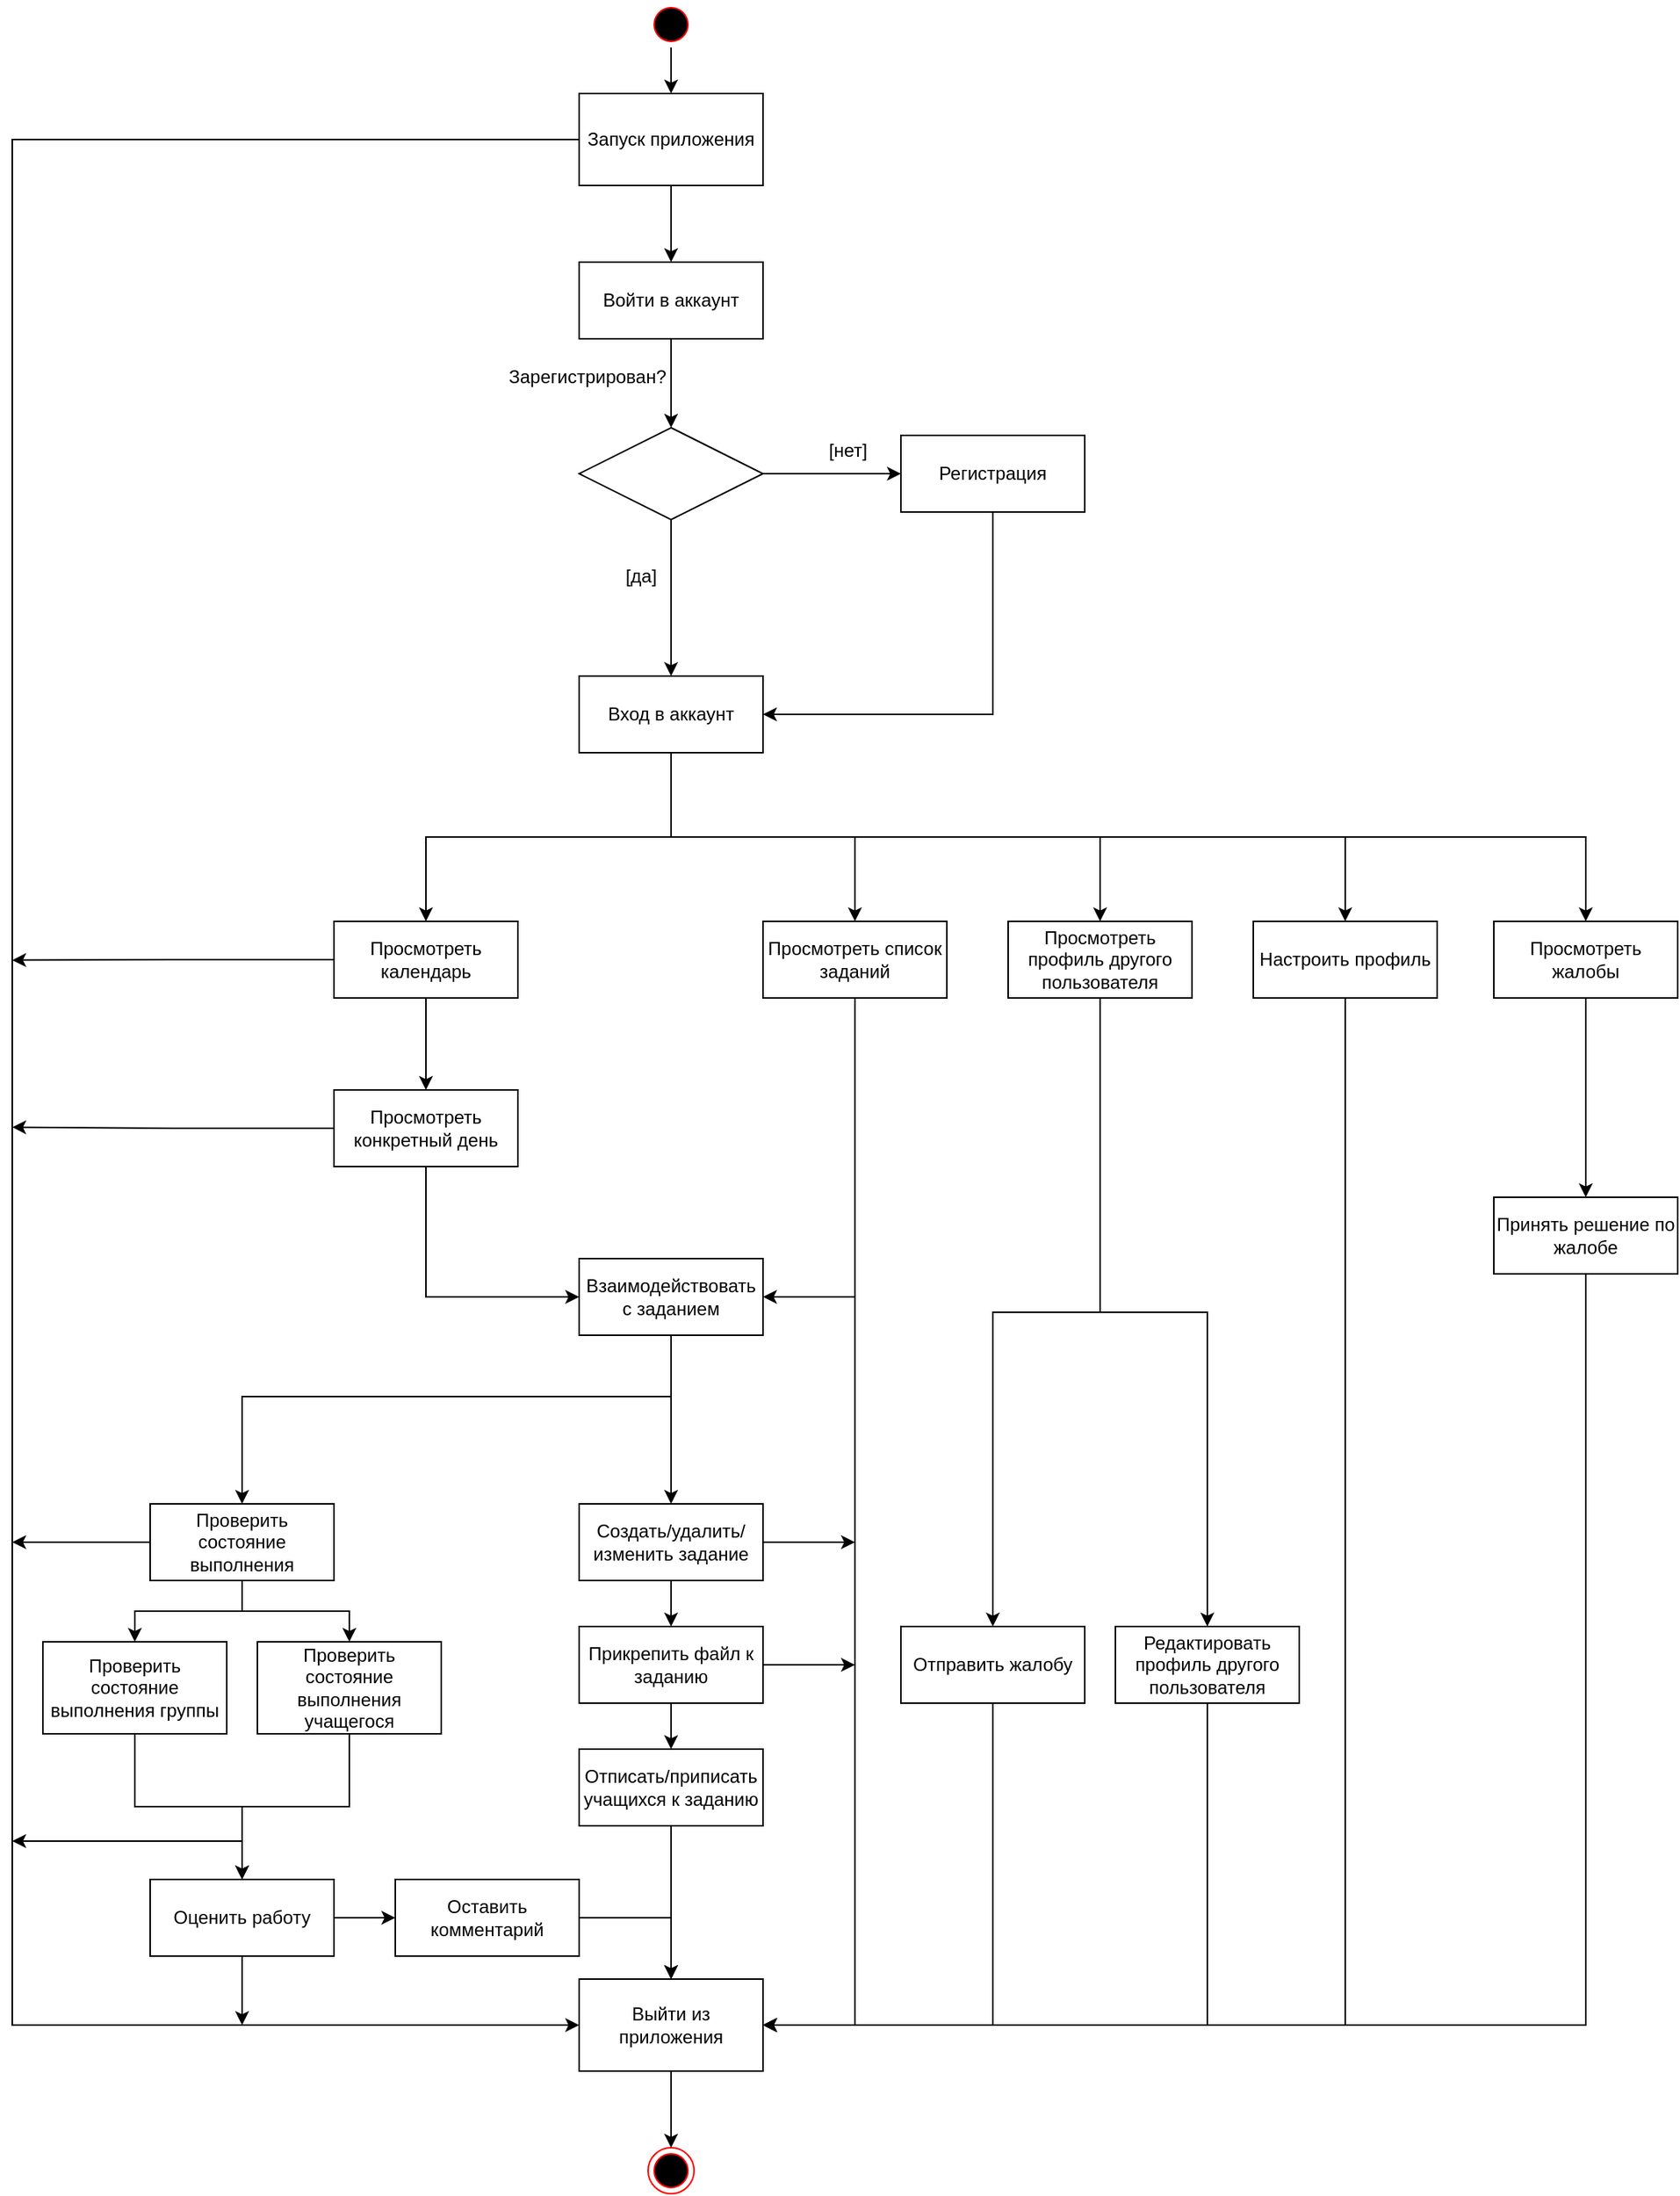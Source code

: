 <mxfile version="24.0.7" type="device">
  <diagram name="Страница 1" id="K_nZ64Utd5DLflTbeKIy">
    <mxGraphModel dx="6492" dy="2045" grid="1" gridSize="10" guides="1" tooltips="1" connect="1" arrows="1" fold="1" page="1" pageScale="1" pageWidth="827" pageHeight="1169" math="0" shadow="0">
      <root>
        <mxCell id="0" />
        <mxCell id="1" parent="0" />
        <mxCell id="NYu8AcVOIsEXXXueLIA_-5" style="edgeStyle=orthogonalEdgeStyle;rounded=0;orthogonalLoop=1;jettySize=auto;html=1;entryX=0;entryY=0.5;entryDx=0;entryDy=0;" parent="1" source="NYu8AcVOIsEXXXueLIA_-7" target="gNkD2l2tRffT2OGlJnD8-1" edge="1">
          <mxGeometry relative="1" as="geometry">
            <mxPoint x="290" y="223" as="targetPoint" />
            <Array as="points">
              <mxPoint x="-140" y="90" />
              <mxPoint x="-140" y="1320" />
            </Array>
          </mxGeometry>
        </mxCell>
        <mxCell id="oowMZ_tj7tG44vQV4qfk-1" style="edgeStyle=orthogonalEdgeStyle;rounded=0;orthogonalLoop=1;jettySize=auto;html=1;exitX=0.5;exitY=1;exitDx=0;exitDy=0;entryX=0.5;entryY=0;entryDx=0;entryDy=0;" parent="1" source="NYu8AcVOIsEXXXueLIA_-7" target="NYu8AcVOIsEXXXueLIA_-10" edge="1">
          <mxGeometry relative="1" as="geometry" />
        </mxCell>
        <mxCell id="NYu8AcVOIsEXXXueLIA_-7" value="Запуск приложения" style="rounded=0;whiteSpace=wrap;html=1;" parent="1" vertex="1">
          <mxGeometry x="230" y="60" width="120" height="60" as="geometry" />
        </mxCell>
        <mxCell id="oowMZ_tj7tG44vQV4qfk-4" style="edgeStyle=orthogonalEdgeStyle;rounded=0;orthogonalLoop=1;jettySize=auto;html=1;exitX=0.5;exitY=1;exitDx=0;exitDy=0;entryX=0.5;entryY=0;entryDx=0;entryDy=0;" parent="1" source="NYu8AcVOIsEXXXueLIA_-10" target="oowMZ_tj7tG44vQV4qfk-2" edge="1">
          <mxGeometry relative="1" as="geometry" />
        </mxCell>
        <mxCell id="NYu8AcVOIsEXXXueLIA_-10" value="Войти в аккаунт" style="html=1;whiteSpace=wrap;" parent="1" vertex="1">
          <mxGeometry x="230" y="170" width="120" height="50" as="geometry" />
        </mxCell>
        <mxCell id="NYu8AcVOIsEXXXueLIA_-18" value="" style="ellipse;html=1;shape=endState;fillColor=#000000;strokeColor=#ff0000;" parent="1" vertex="1">
          <mxGeometry x="275" y="1400" width="30" height="30" as="geometry" />
        </mxCell>
        <mxCell id="oowMZ_tj7tG44vQV4qfk-10" style="edgeStyle=orthogonalEdgeStyle;rounded=0;orthogonalLoop=1;jettySize=auto;html=1;exitX=0.5;exitY=1;exitDx=0;exitDy=0;entryX=1;entryY=0.5;entryDx=0;entryDy=0;" parent="1" source="NYu8AcVOIsEXXXueLIA_-22" target="oowMZ_tj7tG44vQV4qfk-9" edge="1">
          <mxGeometry relative="1" as="geometry" />
        </mxCell>
        <mxCell id="NYu8AcVOIsEXXXueLIA_-22" value="Регистрация" style="whiteSpace=wrap;html=1;fillColor=rgb(255, 255, 255);strokeColor=rgb(0, 0, 0);fontColor=rgb(0, 0, 0);" parent="1" vertex="1">
          <mxGeometry x="440" y="283" width="120" height="50" as="geometry" />
        </mxCell>
        <mxCell id="NYu8AcVOIsEXXXueLIA_-25" style="edgeStyle=orthogonalEdgeStyle;rounded=0;orthogonalLoop=1;jettySize=auto;html=1;entryX=0.5;entryY=0;entryDx=0;entryDy=0;" parent="1" source="NYu8AcVOIsEXXXueLIA_-26" target="NYu8AcVOIsEXXXueLIA_-7" edge="1">
          <mxGeometry relative="1" as="geometry" />
        </mxCell>
        <mxCell id="NYu8AcVOIsEXXXueLIA_-26" value="" style="ellipse;html=1;shape=startState;fillColor=#000000;strokeColor=#ff0000;" parent="1" vertex="1">
          <mxGeometry x="275" width="30" height="30" as="geometry" />
        </mxCell>
        <mxCell id="gNkD2l2tRffT2OGlJnD8-4" style="edgeStyle=orthogonalEdgeStyle;rounded=0;orthogonalLoop=1;jettySize=auto;html=1;entryX=0.5;entryY=0;entryDx=0;entryDy=0;" parent="1" source="gNkD2l2tRffT2OGlJnD8-1" target="NYu8AcVOIsEXXXueLIA_-18" edge="1">
          <mxGeometry relative="1" as="geometry" />
        </mxCell>
        <mxCell id="gNkD2l2tRffT2OGlJnD8-1" value="Выйти из приложения" style="rounded=0;whiteSpace=wrap;html=1;" parent="1" vertex="1">
          <mxGeometry x="230" y="1290" width="120" height="60" as="geometry" />
        </mxCell>
        <mxCell id="oowMZ_tj7tG44vQV4qfk-5" style="edgeStyle=orthogonalEdgeStyle;rounded=0;orthogonalLoop=1;jettySize=auto;html=1;exitX=0.5;exitY=1;exitDx=0;exitDy=0;entryX=0.5;entryY=0;entryDx=0;entryDy=0;" parent="1" source="oowMZ_tj7tG44vQV4qfk-2" target="oowMZ_tj7tG44vQV4qfk-9" edge="1">
          <mxGeometry relative="1" as="geometry">
            <mxPoint x="289.957" y="420" as="targetPoint" />
          </mxGeometry>
        </mxCell>
        <mxCell id="oowMZ_tj7tG44vQV4qfk-6" style="edgeStyle=orthogonalEdgeStyle;rounded=0;orthogonalLoop=1;jettySize=auto;html=1;exitX=1;exitY=0.5;exitDx=0;exitDy=0;entryX=0;entryY=0.5;entryDx=0;entryDy=0;" parent="1" source="oowMZ_tj7tG44vQV4qfk-2" target="NYu8AcVOIsEXXXueLIA_-22" edge="1">
          <mxGeometry relative="1" as="geometry">
            <mxPoint x="440" y="308" as="targetPoint" />
          </mxGeometry>
        </mxCell>
        <mxCell id="oowMZ_tj7tG44vQV4qfk-2" value="" style="rhombus;whiteSpace=wrap;html=1;" parent="1" vertex="1">
          <mxGeometry x="230" y="278" width="120" height="60" as="geometry" />
        </mxCell>
        <mxCell id="oowMZ_tj7tG44vQV4qfk-3" value="Зарегистрирован?" style="text;html=1;align=center;verticalAlign=middle;resizable=0;points=[];autosize=1;strokeColor=none;fillColor=none;" parent="1" vertex="1">
          <mxGeometry x="170" y="230" width="130" height="30" as="geometry" />
        </mxCell>
        <mxCell id="oowMZ_tj7tG44vQV4qfk-7" value="[нет]" style="text;html=1;align=center;verticalAlign=middle;resizable=0;points=[];autosize=1;strokeColor=none;fillColor=none;" parent="1" vertex="1">
          <mxGeometry x="380" y="278" width="50" height="30" as="geometry" />
        </mxCell>
        <mxCell id="oowMZ_tj7tG44vQV4qfk-8" value="[да]" style="text;html=1;align=center;verticalAlign=middle;resizable=0;points=[];autosize=1;strokeColor=none;fillColor=none;" parent="1" vertex="1">
          <mxGeometry x="250" y="360" width="40" height="30" as="geometry" />
        </mxCell>
        <mxCell id="oowMZ_tj7tG44vQV4qfk-16" style="edgeStyle=orthogonalEdgeStyle;rounded=0;orthogonalLoop=1;jettySize=auto;html=1;exitX=0.5;exitY=1;exitDx=0;exitDy=0;" parent="1" source="oowMZ_tj7tG44vQV4qfk-9" target="oowMZ_tj7tG44vQV4qfk-15" edge="1">
          <mxGeometry relative="1" as="geometry">
            <Array as="points">
              <mxPoint x="290" y="545" />
              <mxPoint x="130" y="545" />
            </Array>
          </mxGeometry>
        </mxCell>
        <mxCell id="oowMZ_tj7tG44vQV4qfk-23" style="edgeStyle=orthogonalEdgeStyle;rounded=0;orthogonalLoop=1;jettySize=auto;html=1;exitX=0.5;exitY=1;exitDx=0;exitDy=0;" parent="1" source="oowMZ_tj7tG44vQV4qfk-9" target="oowMZ_tj7tG44vQV4qfk-22" edge="1">
          <mxGeometry relative="1" as="geometry" />
        </mxCell>
        <mxCell id="oowMZ_tj7tG44vQV4qfk-26" style="edgeStyle=orthogonalEdgeStyle;rounded=0;orthogonalLoop=1;jettySize=auto;html=1;exitX=0.5;exitY=1;exitDx=0;exitDy=0;entryX=0.5;entryY=0;entryDx=0;entryDy=0;" parent="1" source="oowMZ_tj7tG44vQV4qfk-9" target="oowMZ_tj7tG44vQV4qfk-25" edge="1">
          <mxGeometry relative="1" as="geometry" />
        </mxCell>
        <mxCell id="oowMZ_tj7tG44vQV4qfk-37" style="edgeStyle=orthogonalEdgeStyle;rounded=0;orthogonalLoop=1;jettySize=auto;html=1;exitX=0.5;exitY=1;exitDx=0;exitDy=0;entryX=0.5;entryY=0;entryDx=0;entryDy=0;" parent="1" source="oowMZ_tj7tG44vQV4qfk-9" target="oowMZ_tj7tG44vQV4qfk-11" edge="1">
          <mxGeometry relative="1" as="geometry" />
        </mxCell>
        <mxCell id="nB6TBfiAH5faNS5aOa4k-2" style="edgeStyle=orthogonalEdgeStyle;rounded=0;orthogonalLoop=1;jettySize=auto;html=1;exitX=0.5;exitY=1;exitDx=0;exitDy=0;entryX=0.5;entryY=0;entryDx=0;entryDy=0;" edge="1" parent="1" source="oowMZ_tj7tG44vQV4qfk-9" target="nB6TBfiAH5faNS5aOa4k-1">
          <mxGeometry relative="1" as="geometry" />
        </mxCell>
        <mxCell id="oowMZ_tj7tG44vQV4qfk-9" value="Вход в аккаунт" style="whiteSpace=wrap;html=1;fillColor=rgb(255, 255, 255);strokeColor=rgb(0, 0, 0);fontColor=rgb(0, 0, 0);" parent="1" vertex="1">
          <mxGeometry x="230" y="440" width="120" height="50" as="geometry" />
        </mxCell>
        <mxCell id="oowMZ_tj7tG44vQV4qfk-38" style="edgeStyle=orthogonalEdgeStyle;rounded=0;orthogonalLoop=1;jettySize=auto;html=1;exitX=0.5;exitY=1;exitDx=0;exitDy=0;entryX=1;entryY=0.5;entryDx=0;entryDy=0;" parent="1" source="oowMZ_tj7tG44vQV4qfk-11" target="gNkD2l2tRffT2OGlJnD8-1" edge="1">
          <mxGeometry relative="1" as="geometry" />
        </mxCell>
        <mxCell id="oowMZ_tj7tG44vQV4qfk-11" value="Настроить профиль" style="whiteSpace=wrap;html=1;fillColor=rgb(255, 255, 255);strokeColor=rgb(0, 0, 0);fontColor=rgb(0, 0, 0);" parent="1" vertex="1">
          <mxGeometry x="670" y="600" width="120" height="50" as="geometry" />
        </mxCell>
        <mxCell id="oowMZ_tj7tG44vQV4qfk-18" style="edgeStyle=orthogonalEdgeStyle;rounded=0;orthogonalLoop=1;jettySize=auto;html=1;exitX=0.5;exitY=1;exitDx=0;exitDy=0;entryX=0.5;entryY=0;entryDx=0;entryDy=0;" parent="1" source="oowMZ_tj7tG44vQV4qfk-15" target="oowMZ_tj7tG44vQV4qfk-17" edge="1">
          <mxGeometry relative="1" as="geometry" />
        </mxCell>
        <mxCell id="oowMZ_tj7tG44vQV4qfk-30" style="edgeStyle=orthogonalEdgeStyle;rounded=0;orthogonalLoop=1;jettySize=auto;html=1;exitX=0;exitY=0.5;exitDx=0;exitDy=0;" parent="1" source="oowMZ_tj7tG44vQV4qfk-15" edge="1">
          <mxGeometry relative="1" as="geometry">
            <mxPoint x="-140.0" y="625.316" as="targetPoint" />
          </mxGeometry>
        </mxCell>
        <mxCell id="oowMZ_tj7tG44vQV4qfk-15" value="Просмотреть календарь" style="whiteSpace=wrap;html=1;fillColor=rgb(255, 255, 255);strokeColor=rgb(0, 0, 0);fontColor=rgb(0, 0, 0);" parent="1" vertex="1">
          <mxGeometry x="70" y="600" width="120" height="50" as="geometry" />
        </mxCell>
        <mxCell id="oowMZ_tj7tG44vQV4qfk-20" style="edgeStyle=orthogonalEdgeStyle;rounded=0;orthogonalLoop=1;jettySize=auto;html=1;exitX=0.5;exitY=1;exitDx=0;exitDy=0;entryX=0;entryY=0.5;entryDx=0;entryDy=0;" parent="1" source="oowMZ_tj7tG44vQV4qfk-17" target="oowMZ_tj7tG44vQV4qfk-19" edge="1">
          <mxGeometry relative="1" as="geometry" />
        </mxCell>
        <mxCell id="oowMZ_tj7tG44vQV4qfk-35" style="edgeStyle=orthogonalEdgeStyle;rounded=0;orthogonalLoop=1;jettySize=auto;html=1;exitX=0;exitY=0.5;exitDx=0;exitDy=0;" parent="1" source="oowMZ_tj7tG44vQV4qfk-17" edge="1">
          <mxGeometry relative="1" as="geometry">
            <mxPoint x="-140" y="734.308" as="targetPoint" />
          </mxGeometry>
        </mxCell>
        <mxCell id="oowMZ_tj7tG44vQV4qfk-17" value="Просмотреть конкретный день" style="whiteSpace=wrap;html=1;fillColor=rgb(255, 255, 255);strokeColor=rgb(0, 0, 0);fontColor=rgb(0, 0, 0);" parent="1" vertex="1">
          <mxGeometry x="70" y="710" width="120" height="50" as="geometry" />
        </mxCell>
        <mxCell id="ACUeKVoIydhBSOfqzN04-4" style="edgeStyle=orthogonalEdgeStyle;rounded=0;orthogonalLoop=1;jettySize=auto;html=1;exitX=0.5;exitY=1;exitDx=0;exitDy=0;entryX=0.5;entryY=0;entryDx=0;entryDy=0;" parent="1" source="oowMZ_tj7tG44vQV4qfk-19" target="ACUeKVoIydhBSOfqzN04-1" edge="1">
          <mxGeometry relative="1" as="geometry">
            <Array as="points">
              <mxPoint x="290" y="910" />
              <mxPoint x="10" y="910" />
            </Array>
          </mxGeometry>
        </mxCell>
        <mxCell id="328L3U_uDW9QNKm-tvZJ-3" style="edgeStyle=orthogonalEdgeStyle;rounded=0;orthogonalLoop=1;jettySize=auto;html=1;exitX=0.5;exitY=1;exitDx=0;exitDy=0;entryX=0.5;entryY=0;entryDx=0;entryDy=0;" parent="1" source="oowMZ_tj7tG44vQV4qfk-19" target="328L3U_uDW9QNKm-tvZJ-2" edge="1">
          <mxGeometry relative="1" as="geometry" />
        </mxCell>
        <mxCell id="oowMZ_tj7tG44vQV4qfk-19" value="Взаимодействовать с заданием" style="whiteSpace=wrap;html=1;fillColor=rgb(255, 255, 255);strokeColor=rgb(0, 0, 0);fontColor=rgb(0, 0, 0);" parent="1" vertex="1">
          <mxGeometry x="230" y="820" width="120" height="50" as="geometry" />
        </mxCell>
        <mxCell id="oowMZ_tj7tG44vQV4qfk-24" style="edgeStyle=orthogonalEdgeStyle;rounded=0;orthogonalLoop=1;jettySize=auto;html=1;exitX=0.5;exitY=1;exitDx=0;exitDy=0;entryX=1;entryY=0.5;entryDx=0;entryDy=0;" parent="1" source="oowMZ_tj7tG44vQV4qfk-22" target="oowMZ_tj7tG44vQV4qfk-19" edge="1">
          <mxGeometry relative="1" as="geometry" />
        </mxCell>
        <mxCell id="oowMZ_tj7tG44vQV4qfk-33" style="edgeStyle=orthogonalEdgeStyle;rounded=0;orthogonalLoop=1;jettySize=auto;html=1;exitX=0.5;exitY=1;exitDx=0;exitDy=0;entryX=1;entryY=0.5;entryDx=0;entryDy=0;" parent="1" source="oowMZ_tj7tG44vQV4qfk-22" target="gNkD2l2tRffT2OGlJnD8-1" edge="1">
          <mxGeometry relative="1" as="geometry" />
        </mxCell>
        <mxCell id="oowMZ_tj7tG44vQV4qfk-22" value="Просмотреть список заданий" style="whiteSpace=wrap;html=1;fillColor=rgb(255, 255, 255);strokeColor=rgb(0, 0, 0);fontColor=rgb(0, 0, 0);" parent="1" vertex="1">
          <mxGeometry x="350" y="600" width="120" height="50" as="geometry" />
        </mxCell>
        <mxCell id="oowMZ_tj7tG44vQV4qfk-29" style="edgeStyle=orthogonalEdgeStyle;rounded=0;orthogonalLoop=1;jettySize=auto;html=1;exitX=0.5;exitY=1;exitDx=0;exitDy=0;entryX=0.5;entryY=0;entryDx=0;entryDy=0;" parent="1" source="oowMZ_tj7tG44vQV4qfk-25" target="oowMZ_tj7tG44vQV4qfk-28" edge="1">
          <mxGeometry relative="1" as="geometry" />
        </mxCell>
        <mxCell id="nB6TBfiAH5faNS5aOa4k-7" style="edgeStyle=orthogonalEdgeStyle;rounded=0;orthogonalLoop=1;jettySize=auto;html=1;exitX=0.5;exitY=1;exitDx=0;exitDy=0;entryX=0.5;entryY=0;entryDx=0;entryDy=0;" edge="1" parent="1" source="oowMZ_tj7tG44vQV4qfk-25" target="nB6TBfiAH5faNS5aOa4k-6">
          <mxGeometry relative="1" as="geometry" />
        </mxCell>
        <mxCell id="oowMZ_tj7tG44vQV4qfk-25" value="Просмотреть профиль другого пользователя" style="whiteSpace=wrap;html=1;fillColor=rgb(255, 255, 255);strokeColor=rgb(0, 0, 0);fontColor=rgb(0, 0, 0);" parent="1" vertex="1">
          <mxGeometry x="510" y="600" width="120" height="50" as="geometry" />
        </mxCell>
        <mxCell id="nB6TBfiAH5faNS5aOa4k-10" style="edgeStyle=orthogonalEdgeStyle;rounded=0;orthogonalLoop=1;jettySize=auto;html=1;exitX=0.5;exitY=1;exitDx=0;exitDy=0;entryX=1;entryY=0.5;entryDx=0;entryDy=0;" edge="1" parent="1" source="oowMZ_tj7tG44vQV4qfk-28" target="gNkD2l2tRffT2OGlJnD8-1">
          <mxGeometry relative="1" as="geometry" />
        </mxCell>
        <mxCell id="oowMZ_tj7tG44vQV4qfk-28" value="Отправить жалобу" style="whiteSpace=wrap;html=1;fillColor=rgb(255, 255, 255);strokeColor=rgb(0, 0, 0);fontColor=rgb(0, 0, 0);" parent="1" vertex="1">
          <mxGeometry x="440" y="1060" width="120" height="50" as="geometry" />
        </mxCell>
        <mxCell id="328L3U_uDW9QNKm-tvZJ-17" style="edgeStyle=orthogonalEdgeStyle;rounded=0;orthogonalLoop=1;jettySize=auto;html=1;exitX=0.5;exitY=1;exitDx=0;exitDy=0;entryX=0.5;entryY=0;entryDx=0;entryDy=0;" parent="1" source="ACUeKVoIydhBSOfqzN04-1" target="328L3U_uDW9QNKm-tvZJ-14" edge="1">
          <mxGeometry relative="1" as="geometry" />
        </mxCell>
        <mxCell id="328L3U_uDW9QNKm-tvZJ-18" style="edgeStyle=orthogonalEdgeStyle;rounded=0;orthogonalLoop=1;jettySize=auto;html=1;exitX=0.5;exitY=1;exitDx=0;exitDy=0;entryX=0.5;entryY=0;entryDx=0;entryDy=0;" parent="1" source="ACUeKVoIydhBSOfqzN04-1" target="328L3U_uDW9QNKm-tvZJ-15" edge="1">
          <mxGeometry relative="1" as="geometry" />
        </mxCell>
        <mxCell id="328L3U_uDW9QNKm-tvZJ-27" style="edgeStyle=orthogonalEdgeStyle;rounded=0;orthogonalLoop=1;jettySize=auto;html=1;exitX=0;exitY=0.5;exitDx=0;exitDy=0;" parent="1" source="ACUeKVoIydhBSOfqzN04-1" edge="1">
          <mxGeometry relative="1" as="geometry">
            <mxPoint x="-140" y="1005" as="targetPoint" />
          </mxGeometry>
        </mxCell>
        <mxCell id="ACUeKVoIydhBSOfqzN04-1" value="Проверить состояние выполнения" style="whiteSpace=wrap;html=1;fillColor=rgb(255, 255, 255);strokeColor=rgb(0, 0, 0);fontColor=rgb(0, 0, 0);" parent="1" vertex="1">
          <mxGeometry x="-50" y="980" width="120" height="50" as="geometry" />
        </mxCell>
        <mxCell id="328L3U_uDW9QNKm-tvZJ-8" style="edgeStyle=orthogonalEdgeStyle;rounded=0;orthogonalLoop=1;jettySize=auto;html=1;exitX=0.5;exitY=1;exitDx=0;exitDy=0;entryX=0.5;entryY=0;entryDx=0;entryDy=0;" parent="1" source="328L3U_uDW9QNKm-tvZJ-2" target="328L3U_uDW9QNKm-tvZJ-6" edge="1">
          <mxGeometry relative="1" as="geometry" />
        </mxCell>
        <mxCell id="328L3U_uDW9QNKm-tvZJ-29" style="edgeStyle=orthogonalEdgeStyle;rounded=0;orthogonalLoop=1;jettySize=auto;html=1;exitX=1;exitY=0.5;exitDx=0;exitDy=0;" parent="1" source="328L3U_uDW9QNKm-tvZJ-2" edge="1">
          <mxGeometry relative="1" as="geometry">
            <mxPoint x="410" y="1005" as="targetPoint" />
          </mxGeometry>
        </mxCell>
        <mxCell id="328L3U_uDW9QNKm-tvZJ-2" value="Создать/удалить/изменить задание" style="whiteSpace=wrap;html=1;fillColor=rgb(255, 255, 255);strokeColor=rgb(0, 0, 0);fontColor=rgb(0, 0, 0);" parent="1" vertex="1">
          <mxGeometry x="230" y="980" width="120" height="50" as="geometry" />
        </mxCell>
        <mxCell id="328L3U_uDW9QNKm-tvZJ-9" style="edgeStyle=orthogonalEdgeStyle;rounded=0;orthogonalLoop=1;jettySize=auto;html=1;exitX=0.5;exitY=1;exitDx=0;exitDy=0;entryX=0.5;entryY=0;entryDx=0;entryDy=0;" parent="1" source="328L3U_uDW9QNKm-tvZJ-6" target="328L3U_uDW9QNKm-tvZJ-5" edge="1">
          <mxGeometry relative="1" as="geometry" />
        </mxCell>
        <mxCell id="328L3U_uDW9QNKm-tvZJ-30" style="edgeStyle=orthogonalEdgeStyle;rounded=0;orthogonalLoop=1;jettySize=auto;html=1;exitX=1;exitY=0.5;exitDx=0;exitDy=0;" parent="1" source="328L3U_uDW9QNKm-tvZJ-6" edge="1">
          <mxGeometry relative="1" as="geometry">
            <mxPoint x="410" y="1085" as="targetPoint" />
          </mxGeometry>
        </mxCell>
        <mxCell id="328L3U_uDW9QNKm-tvZJ-6" value="Прикрепить файл к заданию" style="whiteSpace=wrap;html=1;fillColor=rgb(255, 255, 255);strokeColor=rgb(0, 0, 0);fontColor=rgb(0, 0, 0);" parent="1" vertex="1">
          <mxGeometry x="230" y="1060" width="120" height="50" as="geometry" />
        </mxCell>
        <mxCell id="328L3U_uDW9QNKm-tvZJ-10" style="edgeStyle=orthogonalEdgeStyle;rounded=0;orthogonalLoop=1;jettySize=auto;html=1;exitX=0.5;exitY=1;exitDx=0;exitDy=0;entryX=0.5;entryY=0;entryDx=0;entryDy=0;" parent="1" source="328L3U_uDW9QNKm-tvZJ-5" target="gNkD2l2tRffT2OGlJnD8-1" edge="1">
          <mxGeometry relative="1" as="geometry" />
        </mxCell>
        <mxCell id="328L3U_uDW9QNKm-tvZJ-5" value="Отписать/приписать учащихся к заданию" style="whiteSpace=wrap;html=1;fillColor=rgb(255, 255, 255);strokeColor=rgb(0, 0, 0);fontColor=rgb(0, 0, 0);" parent="1" vertex="1">
          <mxGeometry x="230" y="1140" width="120" height="50" as="geometry" />
        </mxCell>
        <mxCell id="328L3U_uDW9QNKm-tvZJ-19" style="edgeStyle=orthogonalEdgeStyle;rounded=0;orthogonalLoop=1;jettySize=auto;html=1;exitX=0.5;exitY=1;exitDx=0;exitDy=0;entryX=0.5;entryY=0;entryDx=0;entryDy=0;" parent="1" source="328L3U_uDW9QNKm-tvZJ-14" target="328L3U_uDW9QNKm-tvZJ-16" edge="1">
          <mxGeometry relative="1" as="geometry" />
        </mxCell>
        <mxCell id="328L3U_uDW9QNKm-tvZJ-14" value="Проверить состояние выполнения группы" style="whiteSpace=wrap;html=1;fillColor=rgb(255, 255, 255);strokeColor=rgb(0, 0, 0);fontColor=rgb(0, 0, 0);" parent="1" vertex="1">
          <mxGeometry x="-120" y="1070" width="120" height="60" as="geometry" />
        </mxCell>
        <mxCell id="328L3U_uDW9QNKm-tvZJ-20" style="edgeStyle=orthogonalEdgeStyle;rounded=0;orthogonalLoop=1;jettySize=auto;html=1;exitX=0.5;exitY=1;exitDx=0;exitDy=0;entryX=0.5;entryY=0;entryDx=0;entryDy=0;" parent="1" source="328L3U_uDW9QNKm-tvZJ-15" target="328L3U_uDW9QNKm-tvZJ-16" edge="1">
          <mxGeometry relative="1" as="geometry" />
        </mxCell>
        <mxCell id="328L3U_uDW9QNKm-tvZJ-15" value="Проверить состояние выполнения учащегося" style="whiteSpace=wrap;html=1;fillColor=rgb(255, 255, 255);strokeColor=rgb(0, 0, 0);fontColor=rgb(0, 0, 0);" parent="1" vertex="1">
          <mxGeometry x="20" y="1070" width="120" height="60" as="geometry" />
        </mxCell>
        <mxCell id="328L3U_uDW9QNKm-tvZJ-24" style="edgeStyle=orthogonalEdgeStyle;rounded=0;orthogonalLoop=1;jettySize=auto;html=1;exitX=1;exitY=0.5;exitDx=0;exitDy=0;entryX=0;entryY=0.5;entryDx=0;entryDy=0;" parent="1" source="328L3U_uDW9QNKm-tvZJ-16" target="328L3U_uDW9QNKm-tvZJ-22" edge="1">
          <mxGeometry relative="1" as="geometry" />
        </mxCell>
        <mxCell id="328L3U_uDW9QNKm-tvZJ-28" style="edgeStyle=orthogonalEdgeStyle;rounded=0;orthogonalLoop=1;jettySize=auto;html=1;exitX=0.5;exitY=1;exitDx=0;exitDy=0;" parent="1" source="328L3U_uDW9QNKm-tvZJ-16" edge="1">
          <mxGeometry relative="1" as="geometry">
            <mxPoint x="10" y="1320" as="targetPoint" />
          </mxGeometry>
        </mxCell>
        <mxCell id="328L3U_uDW9QNKm-tvZJ-16" value="Оценить работу" style="whiteSpace=wrap;html=1;fillColor=rgb(255, 255, 255);strokeColor=rgb(0, 0, 0);fontColor=rgb(0, 0, 0);" parent="1" vertex="1">
          <mxGeometry x="-50" y="1225" width="120" height="50" as="geometry" />
        </mxCell>
        <mxCell id="328L3U_uDW9QNKm-tvZJ-25" style="edgeStyle=orthogonalEdgeStyle;rounded=0;orthogonalLoop=1;jettySize=auto;html=1;exitX=1;exitY=0.5;exitDx=0;exitDy=0;entryX=0.5;entryY=0;entryDx=0;entryDy=0;" parent="1" source="328L3U_uDW9QNKm-tvZJ-22" target="gNkD2l2tRffT2OGlJnD8-1" edge="1">
          <mxGeometry relative="1" as="geometry" />
        </mxCell>
        <mxCell id="328L3U_uDW9QNKm-tvZJ-22" value="Оставить комментарий" style="whiteSpace=wrap;html=1;fillColor=rgb(255, 255, 255);strokeColor=rgb(0, 0, 0);fontColor=rgb(0, 0, 0);" parent="1" vertex="1">
          <mxGeometry x="110" y="1225" width="120" height="50" as="geometry" />
        </mxCell>
        <mxCell id="328L3U_uDW9QNKm-tvZJ-31" value="" style="edgeStyle=none;orthogonalLoop=1;jettySize=auto;html=1;rounded=0;" parent="1" edge="1">
          <mxGeometry width="100" relative="1" as="geometry">
            <mxPoint x="10" y="1200" as="sourcePoint" />
            <mxPoint x="-140" y="1200" as="targetPoint" />
            <Array as="points" />
          </mxGeometry>
        </mxCell>
        <mxCell id="nB6TBfiAH5faNS5aOa4k-4" style="edgeStyle=orthogonalEdgeStyle;rounded=0;orthogonalLoop=1;jettySize=auto;html=1;exitX=0.5;exitY=1;exitDx=0;exitDy=0;entryX=0.5;entryY=0;entryDx=0;entryDy=0;" edge="1" parent="1" source="nB6TBfiAH5faNS5aOa4k-1" target="nB6TBfiAH5faNS5aOa4k-3">
          <mxGeometry relative="1" as="geometry" />
        </mxCell>
        <mxCell id="nB6TBfiAH5faNS5aOa4k-1" value="Просмотреть жалобы" style="whiteSpace=wrap;html=1;fillColor=rgb(255, 255, 255);strokeColor=rgb(0, 0, 0);fontColor=rgb(0, 0, 0);" vertex="1" parent="1">
          <mxGeometry x="827" y="600" width="120" height="50" as="geometry" />
        </mxCell>
        <mxCell id="nB6TBfiAH5faNS5aOa4k-5" style="edgeStyle=orthogonalEdgeStyle;rounded=0;orthogonalLoop=1;jettySize=auto;html=1;exitX=0.5;exitY=1;exitDx=0;exitDy=0;entryX=1;entryY=0.5;entryDx=0;entryDy=0;" edge="1" parent="1" source="nB6TBfiAH5faNS5aOa4k-3" target="gNkD2l2tRffT2OGlJnD8-1">
          <mxGeometry relative="1" as="geometry" />
        </mxCell>
        <mxCell id="nB6TBfiAH5faNS5aOa4k-3" value="Принять решение по жалобе" style="whiteSpace=wrap;html=1;fillColor=rgb(255, 255, 255);strokeColor=rgb(0, 0, 0);fontColor=rgb(0, 0, 0);" vertex="1" parent="1">
          <mxGeometry x="827" y="780" width="120" height="50" as="geometry" />
        </mxCell>
        <mxCell id="nB6TBfiAH5faNS5aOa4k-8" style="edgeStyle=orthogonalEdgeStyle;rounded=0;orthogonalLoop=1;jettySize=auto;html=1;exitX=0.5;exitY=1;exitDx=0;exitDy=0;entryX=1;entryY=0.5;entryDx=0;entryDy=0;" edge="1" parent="1" source="nB6TBfiAH5faNS5aOa4k-6" target="gNkD2l2tRffT2OGlJnD8-1">
          <mxGeometry relative="1" as="geometry" />
        </mxCell>
        <mxCell id="nB6TBfiAH5faNS5aOa4k-6" value="Редактировать профиль другого пользователя" style="whiteSpace=wrap;html=1;fillColor=rgb(255, 255, 255);strokeColor=rgb(0, 0, 0);fontColor=rgb(0, 0, 0);" vertex="1" parent="1">
          <mxGeometry x="580" y="1060" width="120" height="50" as="geometry" />
        </mxCell>
      </root>
    </mxGraphModel>
  </diagram>
</mxfile>
